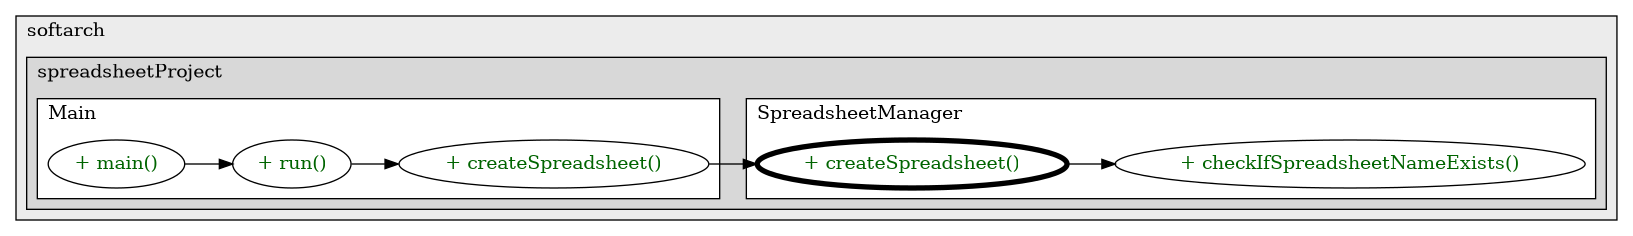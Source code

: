 @startuml

/' diagram meta data start
config=CallConfiguration;
{
  "rootMethod": "upc.softarch.spreadsheetProject.SpreadsheetManager#createSpreadsheet(String)",
  "projectClassification": {
    "searchMode": "OpenProject", // OpenProject, AllProjects
    "includedProjects": "",
    "pathEndKeywords": "*.impl",
    "isClientPath": "",
    "isClientName": "",
    "isTestPath": "",
    "isTestName": "",
    "isMappingPath": "",
    "isMappingName": "",
    "isDataAccessPath": "",
    "isDataAccessName": "",
    "isDataStructurePath": "",
    "isDataStructureName": "",
    "isInterfaceStructuresPath": "",
    "isInterfaceStructuresName": "",
    "isEntryPointPath": "",
    "isEntryPointName": "",
    "treatFinalFieldsAsMandatory": false
  },
  "graphRestriction": {
    "classPackageExcludeFilter": "",
    "classPackageIncludeFilter": "",
    "classNameExcludeFilter": "",
    "classNameIncludeFilter": "",
    "methodNameExcludeFilter": "",
    "methodNameIncludeFilter": "",
    "removeByInheritance": "", // inheritance/annotation based filtering is done in a second step
    "removeByAnnotation": "",
    "removeByClassPackage": "", // cleanup the graph after inheritance/annotation based filtering is done
    "removeByClassName": "",
    "cutMappings": false,
    "cutEnum": true,
    "cutTests": true,
    "cutClient": true,
    "cutDataAccess": true,
    "cutInterfaceStructures": true,
    "cutDataStructures": true,
    "cutGetterAndSetter": true,
    "cutConstructors": true
  },
  "graphTraversal": {
    "forwardDepth": 3,
    "backwardDepth": 3,
    "classPackageExcludeFilter": "",
    "classPackageIncludeFilter": "",
    "classNameExcludeFilter": "",
    "classNameIncludeFilter": "",
    "methodNameExcludeFilter": "",
    "methodNameIncludeFilter": "",
    "hideMappings": false,
    "hideDataStructures": false,
    "hidePrivateMethods": true,
    "hideInterfaceCalls": true, // indirection: implementation -> interface (is hidden) -> implementation
    "onlyShowApplicationEntryPoints": false, // root node is included
    "useMethodCallsForStructureDiagram": "ForwardOnly" // ForwardOnly, BothDirections, No
  },
  "details": {
    "aggregation": "GroupByClass", // ByClass, GroupByClass, None
    "showMethodParametersTypes": false,
    "showMethodParametersNames": false,
    "showMethodReturnType": false,
    "showPackageLevels": 2,
    "showCallOrder": false,
    "edgeMode": "MethodsOnly", // TypesOnly, MethodsOnly, TypesAndMethods, MethodsAndDirectTypeUsage
    "showDetailedClassStructure": false
  },
  "rootClass": "upc.softarch.spreadsheetProject.SpreadsheetManager",
  "extensionCallbackMethod": "" // qualified.class.name#methodName - signature: public static String method(String)
}
diagram meta data end '/



digraph g {
    rankdir="LR"
    splines=polyline
    

'nodes 
subgraph cluster_1318690688 { 
   	label=softarch
	labeljust=l
	fillcolor="#ececec"
	style=filled
   
   subgraph cluster_846419237 { 
   	label=spreadsheetProject
	labeljust=l
	fillcolor="#d8d8d8"
	style=filled
   
   subgraph cluster_1132512806 { 
   	label=SpreadsheetManager
	labeljust=l
	fillcolor=white
	style=filled
   
   SpreadsheetManager420481259XXXcheckIfSpreadsheetNameExists1808118735[
	label="+ checkIfSpreadsheetNameExists()"
	style=filled
	fillcolor=white
	tooltip="SpreadsheetManager

null"
	fontcolor=darkgreen
];

SpreadsheetManager420481259XXXcreateSpreadsheet1808118735[
	label="+ createSpreadsheet()"
	style=filled
	fillcolor=white
	tooltip="SpreadsheetManager

null"
	penwidth=4
	fontcolor=darkgreen
];
} 

subgraph cluster_1175133934 { 
   	label=Main
	labeljust=l
	fillcolor=white
	style=filled
   
   Main420481259XXXcreateSpreadsheet0[
	label="+ createSpreadsheet()"
	style=filled
	fillcolor=white
	tooltip="Main

null"
	fontcolor=darkgreen
];

Main420481259XXXmain1859653459[
	label="+ main()"
	style=filled
	fillcolor=white
	tooltip="Main

null"
	fontcolor=darkgreen
];

Main420481259XXXrun0[
	label="+ run()"
	style=filled
	fillcolor=white
	tooltip="Main

null"
	fontcolor=darkgreen
];
} 
} 
} 

'edges    
Main420481259XXXcreateSpreadsheet0 -> SpreadsheetManager420481259XXXcreateSpreadsheet1808118735;
Main420481259XXXmain1859653459 -> Main420481259XXXrun0;
Main420481259XXXrun0 -> Main420481259XXXcreateSpreadsheet0;
SpreadsheetManager420481259XXXcreateSpreadsheet1808118735 -> SpreadsheetManager420481259XXXcheckIfSpreadsheetNameExists1808118735;
    
}
@enduml